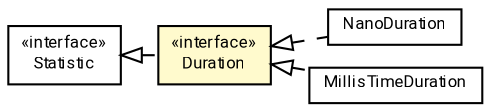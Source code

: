 #!/usr/local/bin/dot
#
# Class diagram 
# Generated by UMLGraph version R5_7_2-60-g0e99a6 (http://www.spinellis.gr/umlgraph/)
#

digraph G {
	graph [fontnames="svg"]
	edge [fontname="Roboto",fontsize=7,labelfontname="Roboto",labelfontsize=7,color="black"];
	node [fontname="Roboto",fontcolor="black",fontsize=8,shape=plaintext,margin=0,width=0,height=0];
	nodesep=0.15;
	ranksep=0.25;
	rankdir=LR;
	// de.lmu.ifi.dbs.elki.logging.statistics.NanoDuration
	c3679030 [label=<<table title="de.lmu.ifi.dbs.elki.logging.statistics.NanoDuration" border="0" cellborder="1" cellspacing="0" cellpadding="2" href="NanoDuration.html" target="_parent">
		<tr><td><table border="0" cellspacing="0" cellpadding="1">
		<tr><td align="center" balign="center"> <font face="Roboto">NanoDuration</font> </td></tr>
		</table></td></tr>
		</table>>, URL="NanoDuration.html"];
	// de.lmu.ifi.dbs.elki.logging.statistics.MillisTimeDuration
	c3679033 [label=<<table title="de.lmu.ifi.dbs.elki.logging.statistics.MillisTimeDuration" border="0" cellborder="1" cellspacing="0" cellpadding="2" href="MillisTimeDuration.html" target="_parent">
		<tr><td><table border="0" cellspacing="0" cellpadding="1">
		<tr><td align="center" balign="center"> <font face="Roboto">MillisTimeDuration</font> </td></tr>
		</table></td></tr>
		</table>>, URL="MillisTimeDuration.html"];
	// de.lmu.ifi.dbs.elki.logging.statistics.Duration
	c3679036 [label=<<table title="de.lmu.ifi.dbs.elki.logging.statistics.Duration" border="0" cellborder="1" cellspacing="0" cellpadding="2" bgcolor="lemonChiffon" href="Duration.html" target="_parent">
		<tr><td><table border="0" cellspacing="0" cellpadding="1">
		<tr><td align="center" balign="center"> &#171;interface&#187; </td></tr>
		<tr><td align="center" balign="center"> <font face="Roboto">Duration</font> </td></tr>
		</table></td></tr>
		</table>>, URL="Duration.html"];
	// de.lmu.ifi.dbs.elki.logging.statistics.Statistic
	c3679037 [label=<<table title="de.lmu.ifi.dbs.elki.logging.statistics.Statistic" border="0" cellborder="1" cellspacing="0" cellpadding="2" href="Statistic.html" target="_parent">
		<tr><td><table border="0" cellspacing="0" cellpadding="1">
		<tr><td align="center" balign="center"> &#171;interface&#187; </td></tr>
		<tr><td align="center" balign="center"> <font face="Roboto">Statistic</font> </td></tr>
		</table></td></tr>
		</table>>, URL="Statistic.html"];
	// de.lmu.ifi.dbs.elki.logging.statistics.NanoDuration implements de.lmu.ifi.dbs.elki.logging.statistics.Duration
	c3679036 -> c3679030 [arrowtail=empty,style=dashed,dir=back,weight=9];
	// de.lmu.ifi.dbs.elki.logging.statistics.MillisTimeDuration implements de.lmu.ifi.dbs.elki.logging.statistics.Duration
	c3679036 -> c3679033 [arrowtail=empty,style=dashed,dir=back,weight=9];
	// de.lmu.ifi.dbs.elki.logging.statistics.Duration implements de.lmu.ifi.dbs.elki.logging.statistics.Statistic
	c3679037 -> c3679036 [arrowtail=empty,style=dashed,dir=back,weight=9];
}

